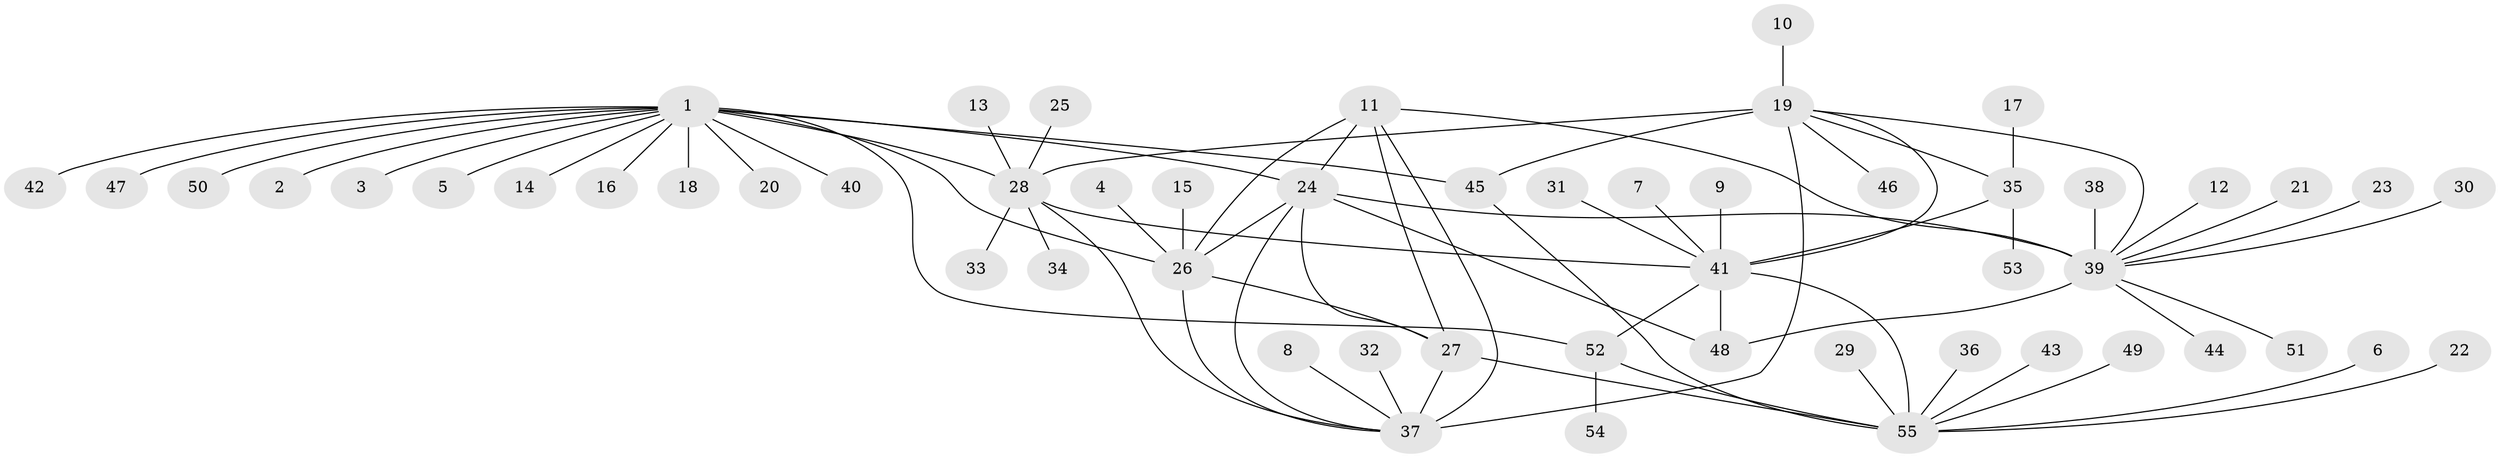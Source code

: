 // original degree distribution, {11: 0.009174311926605505, 6: 0.09174311926605505, 7: 0.045871559633027525, 8: 0.05504587155963303, 9: 0.009174311926605505, 12: 0.01834862385321101, 1: 0.5871559633027523, 5: 0.009174311926605505, 3: 0.01834862385321101, 2: 0.14678899082568808, 4: 0.009174311926605505}
// Generated by graph-tools (version 1.1) at 2025/50/03/09/25 03:50:31]
// undirected, 55 vertices, 74 edges
graph export_dot {
graph [start="1"]
  node [color=gray90,style=filled];
  1;
  2;
  3;
  4;
  5;
  6;
  7;
  8;
  9;
  10;
  11;
  12;
  13;
  14;
  15;
  16;
  17;
  18;
  19;
  20;
  21;
  22;
  23;
  24;
  25;
  26;
  27;
  28;
  29;
  30;
  31;
  32;
  33;
  34;
  35;
  36;
  37;
  38;
  39;
  40;
  41;
  42;
  43;
  44;
  45;
  46;
  47;
  48;
  49;
  50;
  51;
  52;
  53;
  54;
  55;
  1 -- 2 [weight=1.0];
  1 -- 3 [weight=1.0];
  1 -- 5 [weight=1.0];
  1 -- 14 [weight=1.0];
  1 -- 16 [weight=1.0];
  1 -- 18 [weight=4.0];
  1 -- 20 [weight=1.0];
  1 -- 24 [weight=1.0];
  1 -- 26 [weight=1.0];
  1 -- 28 [weight=1.0];
  1 -- 40 [weight=1.0];
  1 -- 42 [weight=1.0];
  1 -- 45 [weight=1.0];
  1 -- 47 [weight=1.0];
  1 -- 50 [weight=1.0];
  1 -- 52 [weight=1.0];
  4 -- 26 [weight=1.0];
  6 -- 55 [weight=1.0];
  7 -- 41 [weight=1.0];
  8 -- 37 [weight=1.0];
  9 -- 41 [weight=1.0];
  10 -- 19 [weight=1.0];
  11 -- 24 [weight=1.0];
  11 -- 26 [weight=1.0];
  11 -- 27 [weight=1.0];
  11 -- 37 [weight=1.0];
  11 -- 39 [weight=1.0];
  12 -- 39 [weight=1.0];
  13 -- 28 [weight=1.0];
  15 -- 26 [weight=1.0];
  17 -- 35 [weight=1.0];
  19 -- 28 [weight=3.0];
  19 -- 35 [weight=1.0];
  19 -- 37 [weight=3.0];
  19 -- 39 [weight=1.0];
  19 -- 41 [weight=1.0];
  19 -- 45 [weight=1.0];
  19 -- 46 [weight=1.0];
  21 -- 39 [weight=1.0];
  22 -- 55 [weight=1.0];
  23 -- 39 [weight=1.0];
  24 -- 26 [weight=1.0];
  24 -- 27 [weight=1.0];
  24 -- 37 [weight=1.0];
  24 -- 39 [weight=3.0];
  24 -- 48 [weight=1.0];
  25 -- 28 [weight=1.0];
  26 -- 27 [weight=1.0];
  26 -- 37 [weight=1.0];
  27 -- 37 [weight=1.0];
  27 -- 55 [weight=1.0];
  28 -- 33 [weight=1.0];
  28 -- 34 [weight=1.0];
  28 -- 37 [weight=1.0];
  28 -- 41 [weight=1.0];
  29 -- 55 [weight=1.0];
  30 -- 39 [weight=1.0];
  31 -- 41 [weight=1.0];
  32 -- 37 [weight=1.0];
  35 -- 41 [weight=1.0];
  35 -- 53 [weight=1.0];
  36 -- 55 [weight=1.0];
  38 -- 39 [weight=1.0];
  39 -- 44 [weight=1.0];
  39 -- 48 [weight=3.0];
  39 -- 51 [weight=1.0];
  41 -- 48 [weight=1.0];
  41 -- 52 [weight=3.0];
  41 -- 55 [weight=3.0];
  43 -- 55 [weight=1.0];
  45 -- 55 [weight=1.0];
  49 -- 55 [weight=1.0];
  52 -- 54 [weight=1.0];
  52 -- 55 [weight=1.0];
}
